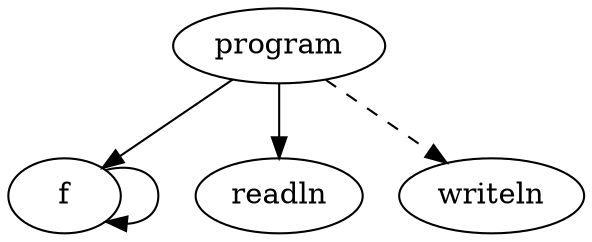 digraph call_graph {
  program;
  f -> f;
  program -> f;
  program -> readln;
  program -> writeln [ style = dashed ];
}
